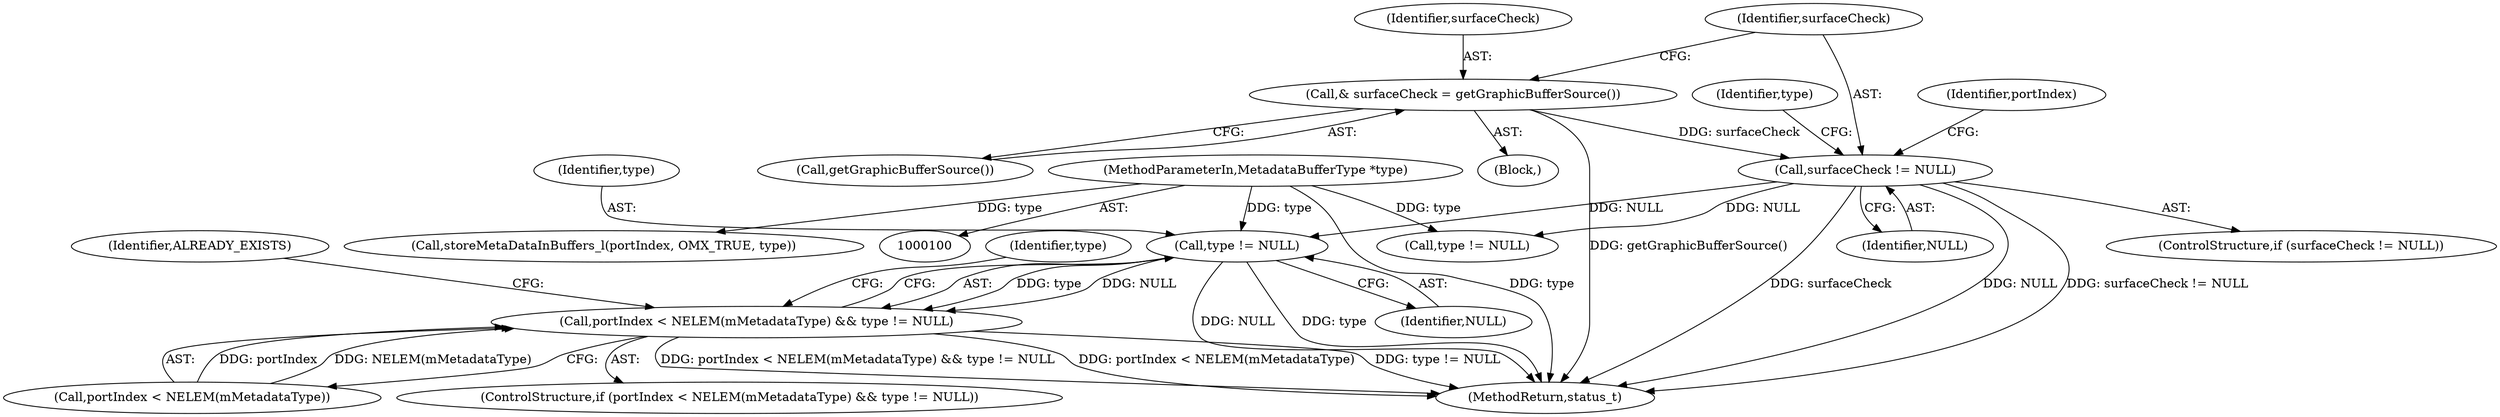 digraph "1_Android_0f177948ae2640bfe4d70f8e4248e106406b3b0a_7@pointer" {
"1000121" [label="(Call,type != NULL)"];
"1000103" [label="(MethodParameterIn,MetadataBufferType *type)"];
"1000111" [label="(Call,surfaceCheck != NULL)"];
"1000107" [label="(Call,& surfaceCheck = getGraphicBufferSource())"];
"1000116" [label="(Call,portIndex < NELEM(mMetadataType) && type != NULL)"];
"1000259" [label="(MethodReturn,status_t)"];
"1000117" [label="(Call,portIndex < NELEM(mMetadataType))"];
"1000110" [label="(ControlStructure,if (surfaceCheck != NULL))"];
"1000103" [label="(MethodParameterIn,MetadataBufferType *type)"];
"1000108" [label="(Identifier,surfaceCheck)"];
"1000115" [label="(ControlStructure,if (portIndex < NELEM(mMetadataType) && type != NULL))"];
"1000123" [label="(Identifier,NULL)"];
"1000118" [label="(Identifier,portIndex)"];
"1000135" [label="(Identifier,type)"];
"1000113" [label="(Identifier,NULL)"];
"1000111" [label="(Call,surfaceCheck != NULL)"];
"1000112" [label="(Identifier,surfaceCheck)"];
"1000107" [label="(Call,& surfaceCheck = getGraphicBufferSource())"];
"1000134" [label="(Call,type != NULL)"];
"1000122" [label="(Identifier,type)"];
"1000104" [label="(Block,)"];
"1000132" [label="(Identifier,ALREADY_EXISTS)"];
"1000116" [label="(Call,portIndex < NELEM(mMetadataType) && type != NULL)"];
"1000127" [label="(Identifier,type)"];
"1000121" [label="(Call,type != NULL)"];
"1000109" [label="(Call,getGraphicBufferSource())"];
"1000144" [label="(Call,storeMetaDataInBuffers_l(portIndex, OMX_TRUE, type))"];
"1000121" -> "1000116"  [label="AST: "];
"1000121" -> "1000123"  [label="CFG: "];
"1000122" -> "1000121"  [label="AST: "];
"1000123" -> "1000121"  [label="AST: "];
"1000116" -> "1000121"  [label="CFG: "];
"1000121" -> "1000259"  [label="DDG: NULL"];
"1000121" -> "1000259"  [label="DDG: type"];
"1000121" -> "1000116"  [label="DDG: type"];
"1000121" -> "1000116"  [label="DDG: NULL"];
"1000103" -> "1000121"  [label="DDG: type"];
"1000111" -> "1000121"  [label="DDG: NULL"];
"1000103" -> "1000100"  [label="AST: "];
"1000103" -> "1000259"  [label="DDG: type"];
"1000103" -> "1000134"  [label="DDG: type"];
"1000103" -> "1000144"  [label="DDG: type"];
"1000111" -> "1000110"  [label="AST: "];
"1000111" -> "1000113"  [label="CFG: "];
"1000112" -> "1000111"  [label="AST: "];
"1000113" -> "1000111"  [label="AST: "];
"1000118" -> "1000111"  [label="CFG: "];
"1000135" -> "1000111"  [label="CFG: "];
"1000111" -> "1000259"  [label="DDG: surfaceCheck"];
"1000111" -> "1000259"  [label="DDG: NULL"];
"1000111" -> "1000259"  [label="DDG: surfaceCheck != NULL"];
"1000107" -> "1000111"  [label="DDG: surfaceCheck"];
"1000111" -> "1000134"  [label="DDG: NULL"];
"1000107" -> "1000104"  [label="AST: "];
"1000107" -> "1000109"  [label="CFG: "];
"1000108" -> "1000107"  [label="AST: "];
"1000109" -> "1000107"  [label="AST: "];
"1000112" -> "1000107"  [label="CFG: "];
"1000107" -> "1000259"  [label="DDG: getGraphicBufferSource()"];
"1000116" -> "1000115"  [label="AST: "];
"1000116" -> "1000117"  [label="CFG: "];
"1000117" -> "1000116"  [label="AST: "];
"1000127" -> "1000116"  [label="CFG: "];
"1000132" -> "1000116"  [label="CFG: "];
"1000116" -> "1000259"  [label="DDG: portIndex < NELEM(mMetadataType)"];
"1000116" -> "1000259"  [label="DDG: type != NULL"];
"1000116" -> "1000259"  [label="DDG: portIndex < NELEM(mMetadataType) && type != NULL"];
"1000117" -> "1000116"  [label="DDG: portIndex"];
"1000117" -> "1000116"  [label="DDG: NELEM(mMetadataType)"];
}

